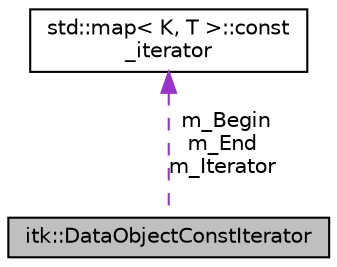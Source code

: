 digraph "itk::DataObjectConstIterator"
{
 // LATEX_PDF_SIZE
  edge [fontname="Helvetica",fontsize="10",labelfontname="Helvetica",labelfontsize="10"];
  node [fontname="Helvetica",fontsize="10",shape=record];
  Node1 [label="itk::DataObjectConstIterator",height=0.2,width=0.4,color="black", fillcolor="grey75", style="filled", fontcolor="black",tooltip="A forward iterator over the DataObject of a ProcessObject."];
  Node2 -> Node1 [dir="back",color="darkorchid3",fontsize="10",style="dashed",label=" m_Begin\nm_End\nm_Iterator" ,fontname="Helvetica"];
  Node2 [label="std::map\< K, T \>::const\l_iterator",height=0.2,width=0.4,color="black", fillcolor="white", style="filled",tooltip=" "];
}
